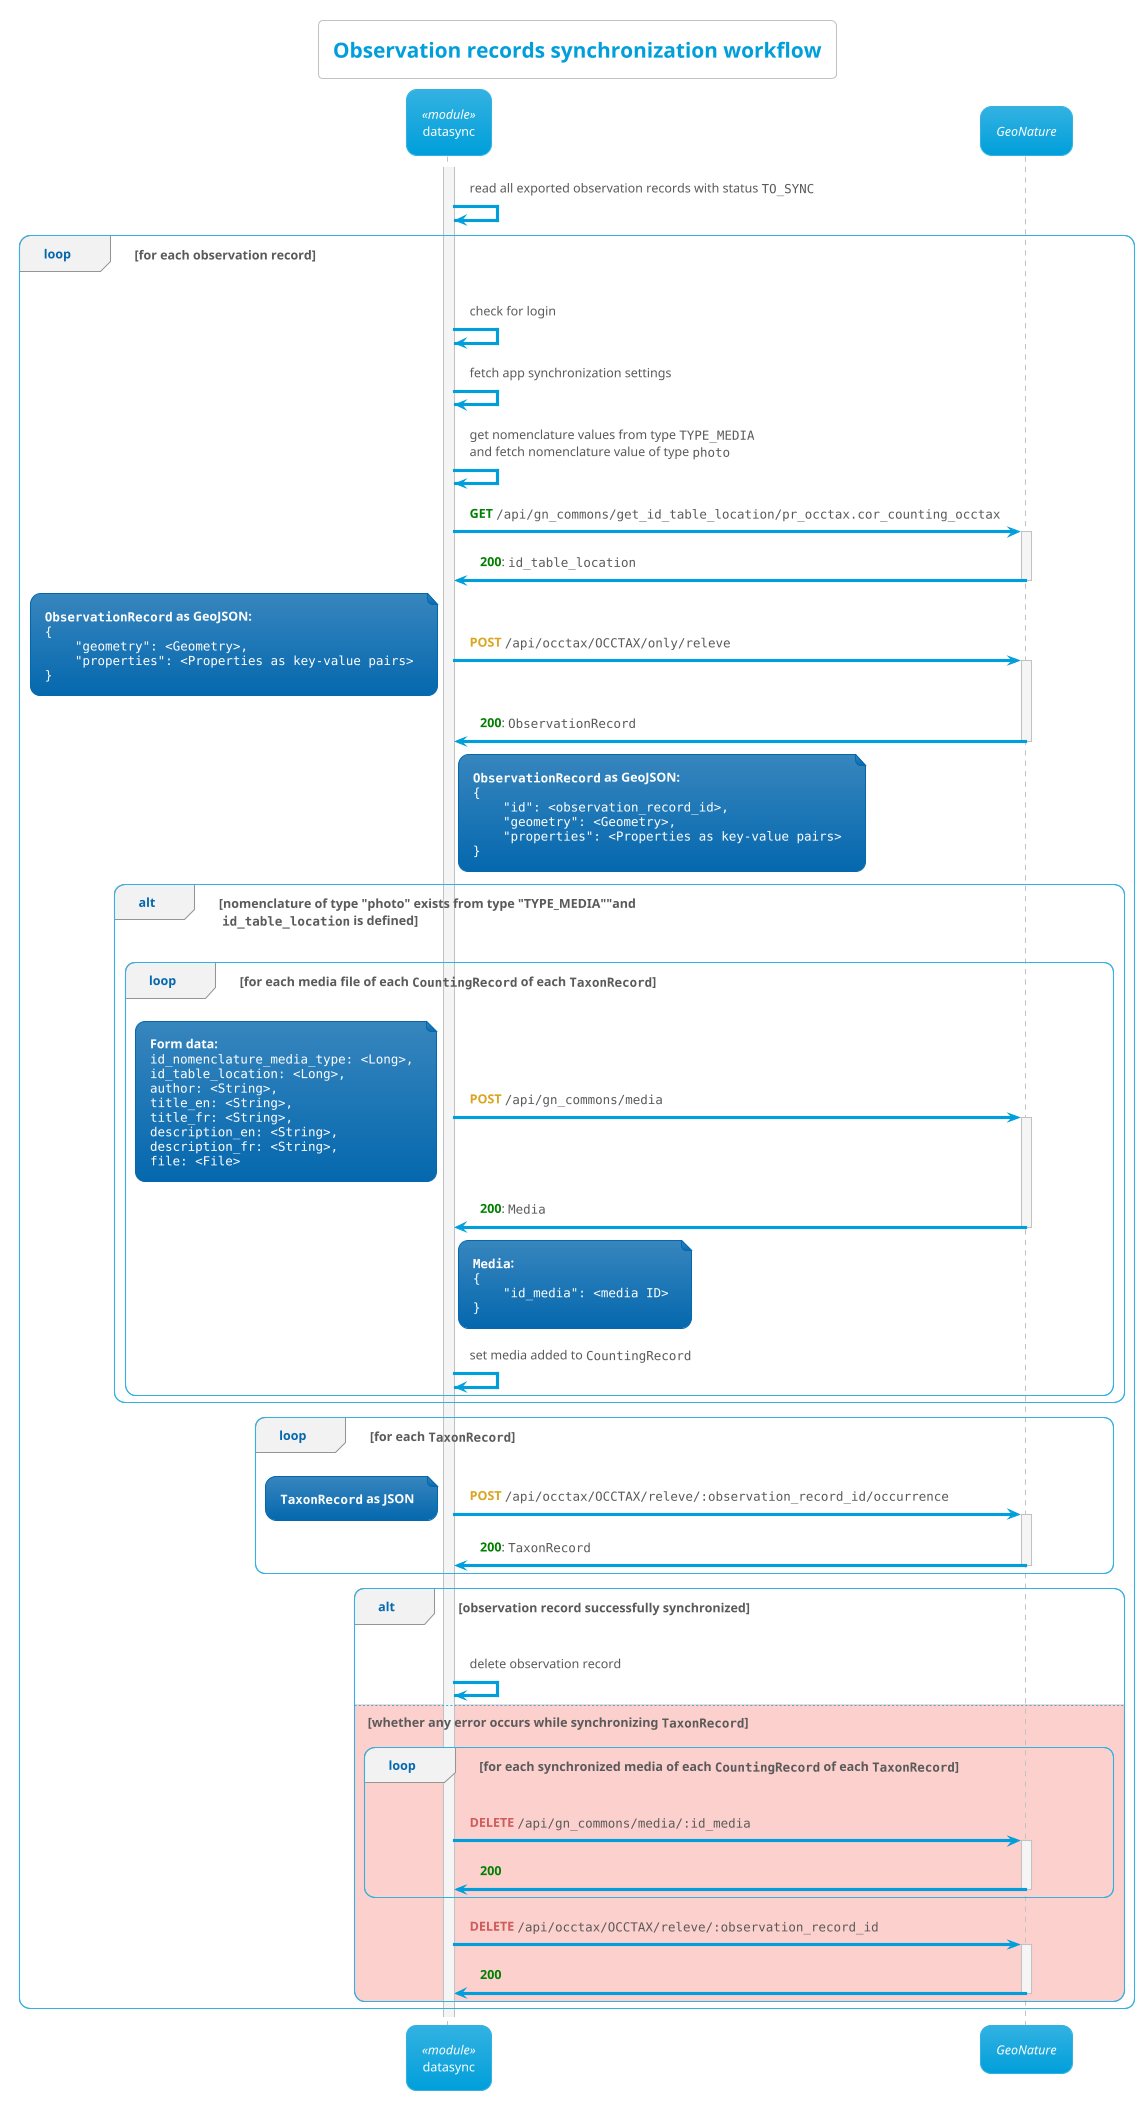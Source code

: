 @startuml

!theme bluegray

skinparam componentStyle uml2
skinparam backgroundColor transparent

title **Observation records synchronization workflow**

participant "datasync" as datasync << module >>
participant "//GeoNature//" as gn

activate datasync

datasync -> datasync : read all exported observation records with status ""TO_SYNC""

loop for each observation record
    datasync -> datasync : check for login
    datasync -> datasync : fetch app synchronization settings
    datasync -> datasync : get nomenclature values from type ""TYPE_MEDIA""\nand fetch nomenclature value of type ""photo""
    datasync -> gn ++ : <font color="green">**GET**</font> ""/api/gn_commons/get_id_table_location/pr_occtax.cor_counting_occtax""
    gn -> datasync -- : <font color=green">**200**</font>: ""id_table_location""
    datasync -> gn ++ : <font color="goldenrod">**POST**</font> ""/api/occtax/OCCTAX/only/releve""
    note left
        **""ObservationRecord"" as GeoJSON:**
        <code>
        {
            "geometry": <Geometry>,
            "properties": <Properties as key-value pairs>
        }
        </code>
    end note
    gn -> datasync -- : <font color=green">**200**</font>: ""ObservationRecord""
    note right of datasync
        **""ObservationRecord"" as GeoJSON:**
        <code>
        {
            "id": <observation_record_id>,
            "geometry": <Geometry>,
            "properties": <Properties as key-value pairs>
        }
        </code>
    end note

    alt nomenclature of type "photo" exists from type "TYPE_MEDIA""and\n ""id_table_location"" is defined
        loop for each media file of each ""CountingRecord"" of each ""TaxonRecord""
            datasync -> gn ++ : <font color="goldenrod">**POST**</font> ""/api/gn_commons/media""
            note left
                **Form data:**
                <code>
                id_nomenclature_media_type: <Long>,
                id_table_location: <Long>,
                author: <String>,
                title_en: <String>,
                title_fr: <String>,
                description_en: <String>,
                description_fr: <String>,
                file: <File>
                </code>
            end note
            gn -> datasync -- : <font color=green">**200**</font>: ""Media""
            note right of datasync
                **""Media"":**
                <code>
                {
                    "id_media": <media ID>
                }
                </code>
            end note
            datasync -> datasync : set media added to ""CountingRecord""
        end
    end

    loop for each ""TaxonRecord""
        datasync -> gn ++ : <font color="goldenrod">**POST**</font> ""/api/occtax/OCCTAX/releve/:observation_record_id/occurrence""
        note left
            **""TaxonRecord"" as JSON**
        end note
        gn -> datasync -- : <font color=green">**200**</font>: ""TaxonRecord""
    end

    alt observation record successfully synchronized
        datasync -> datasync : delete observation record
    else #f4433640 whether any error occurs while synchronizing ""TaxonRecord""
        loop for each synchronized media of each ""CountingRecord"" of each ""TaxonRecord""
            datasync -> gn ++ : <font color="indianred">**DELETE**</font> ""/api/gn_commons/media/:id_media""
            gn -> datasync -- : <font color=green">**200**</font>
        end

        datasync -> gn ++ : <font color="indianred">**DELETE**</font> ""/api/occtax/OCCTAX/releve/:observation_record_id""
        gn -> datasync -- : <font color=green">**200**</font>
    end

end

@enduml